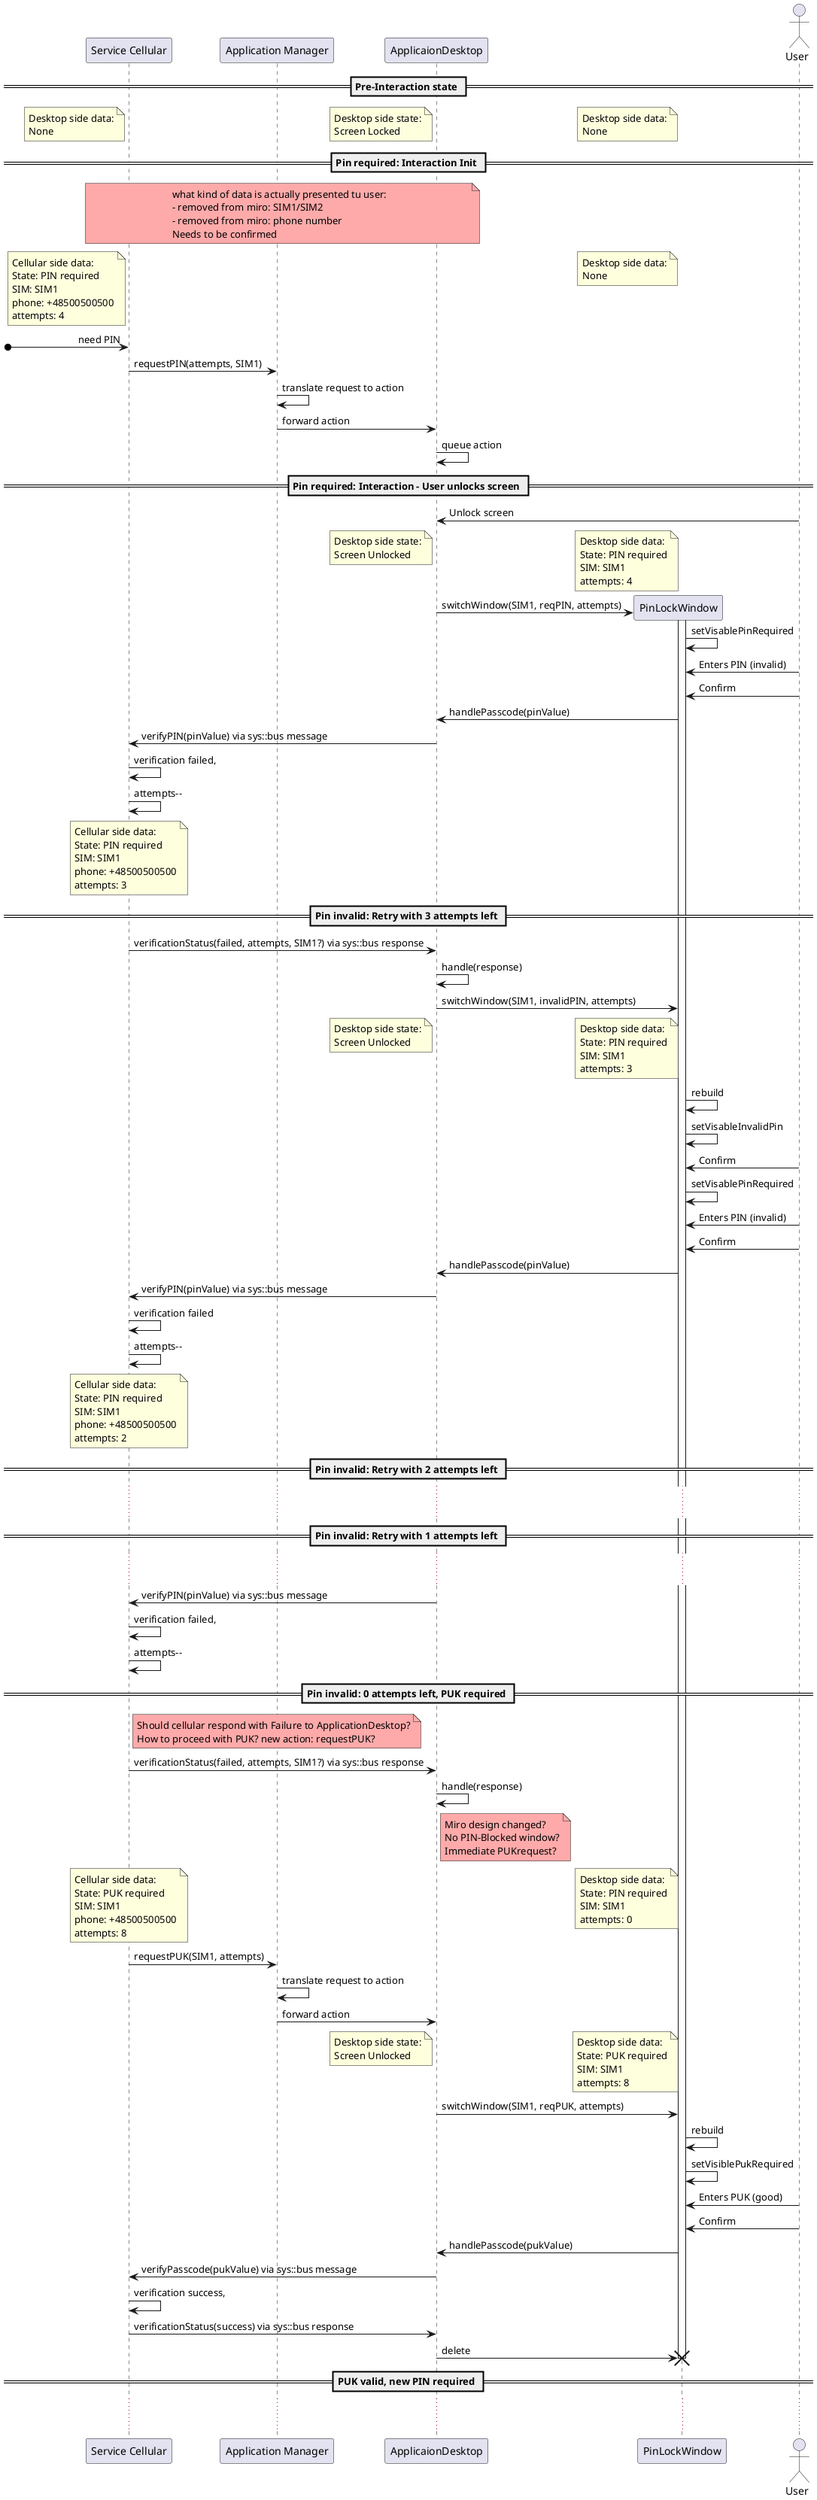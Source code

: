 @startuml

participant "Service Cellular" as srvclr
participant "Application Manager" as appmgr
participant "ApplicaionDesktop" as appdsktp
participant "PinLockWindow" as pinwin
actor User

    == Pre-Interaction state ==
!pragma teoz true
note left of srvclr
    Desktop side data:
    None
end note
/ note left of pinwin
    Desktop side data:
    None
end note
/ note left of appdsktp
    Desktop side state:
    Screen Locked
end note


    == Pin required: Interaction Init ==

note over srvclr, appdsktp #FFAAAA
    what kind of data is actually presented tu user:
    - removed from miro: SIM1/SIM2
    - removed from miro: phone number
    Needs to be confirmed
end note

note left of srvclr
    Cellular side data:
    State: PIN required
    SIM: SIM1
    phone: +48500500500
    attempts: 4
end note
/ note left of pinwin
    Desktop side data:
    None
end note

[o->srvclr : need PIN

srvclr -> appmgr : requestPIN(attempts, SIM1)
    appmgr -> appmgr : translate request to action
    appmgr -> appdsktp : forward action
        appdsktp -> appdsktp : queue action


    == Pin required: Interaction - User unlocks screen ==

        appdsktp <- User : Unlock screen
note left of pinwin
    Desktop side data:
    State: PIN required
    SIM: SIM1
    attempts: 4
end note
/ note left of appdsktp
    Desktop side state:
    Screen Unlocked
end note
        appdsktp -> pinwin ** : switchWindow(SIM1, reqPIN, attempts)
            activate pinwin
            pinwin -> pinwin : setVisablePinRequired
            pinwin <- User : Enters PIN (invalid)
            pinwin <- User : Confirm
        appdsktp <- pinwin : handlePasscode(pinValue)
srvclr <- appdsktp : verifyPIN(pinValue) via sys::bus message
srvclr -> srvclr : verification failed,
srvclr -> srvclr : attempts--
note over of srvclr
    Cellular side data:
    State: PIN required
    SIM: SIM1
    phone: +48500500500
    attempts: 3
end note

    == Pin invalid: Retry with 3 attempts left ==

srvclr -> appdsktp : verificationStatus(failed, attempts, SIM1?) via sys::bus response
        appdsktp -> appdsktp : handle(response)
        appdsktp -> pinwin : switchWindow(SIM1, invalidPIN, attempts)
note left of pinwin
    Desktop side data:
    State: PIN required
    SIM: SIM1
    attempts: 3
end note
/ note left of appdsktp
    Desktop side state:
    Screen Unlocked
end note
            pinwin -> pinwin : rebuild
            pinwin -> pinwin : setVisableInvalidPin
            pinwin <- User : Confirm
            pinwin -> pinwin : setVisablePinRequired
            pinwin <- User : Enters PIN (invalid)
            pinwin <- User : Confirm
        appdsktp <- pinwin : handlePasscode(pinValue)
srvclr <- appdsktp : verifyPIN(pinValue) via sys::bus message
srvclr -> srvclr : verification failed
srvclr -> srvclr : attempts--
note over of srvclr
    Cellular side data:
    State: PIN required
    SIM: SIM1
    phone: +48500500500
    attempts: 2
end note

    == Pin invalid: Retry with 2 attempts left ==
    ... ...
    == Pin invalid: Retry with 1 attempts left ==
    ... ...

srvclr <- appdsktp :  verifyPIN(pinValue) via sys::bus message
srvclr -> srvclr : verification failed,
srvclr -> srvclr : attempts--

    == Pin invalid: 0 attempts left, PUK required ==

note right of srvclr #FFAAAA
    Should cellular respond with Failure to ApplicationDesktop?
    How to proceed with PUK? new action: requestPUK?
end note

srvclr -> appdsktp : verificationStatus(failed, attempts, SIM1?) via sys::bus response
        appdsktp -> appdsktp : handle(response)

note right of appdsktp #FFAAAA
    Miro design changed?
    No PIN-Blocked window?
    Immediate PUKrequest?
end note

note over of srvclr
    Cellular side data:
    State: PUK required
    SIM: SIM1
    phone: +48500500500
    attempts: 8
end note
/ note left of pinwin
    Desktop side data:
    State: PIN required
    SIM: SIM1
    attempts: 0
end note

srvclr -> appmgr : requestPUK(SIM1, attempts)
    appmgr -> appmgr : translate request to action
    appmgr -> appdsktp : forward action

note left of pinwin
    Desktop side data:
    State: PUK required
    SIM: SIM1
    attempts: 8
end note
/ note left of appdsktp
    Desktop side state:
    Screen Unlocked
end note

        appdsktp -> pinwin : switchWindow(SIM1, reqPUK, attempts)
            pinwin -> pinwin : rebuild
            pinwin -> pinwin : setVisiblePukRequired
            pinwin <- User : Enters PUK (good)
            pinwin <- User : Confirm
        appdsktp <- pinwin : handlePasscode(pukValue)
srvclr <- appdsktp : verifyPasscode(pukValue) via sys::bus message
srvclr -> srvclr : verification success,
srvclr -> appdsktp : verificationStatus(success) via sys::bus response
        appdsktp -> pinwin !! : delete
    == PUK valid, new PIN required ==
    ... ...
@enduml

